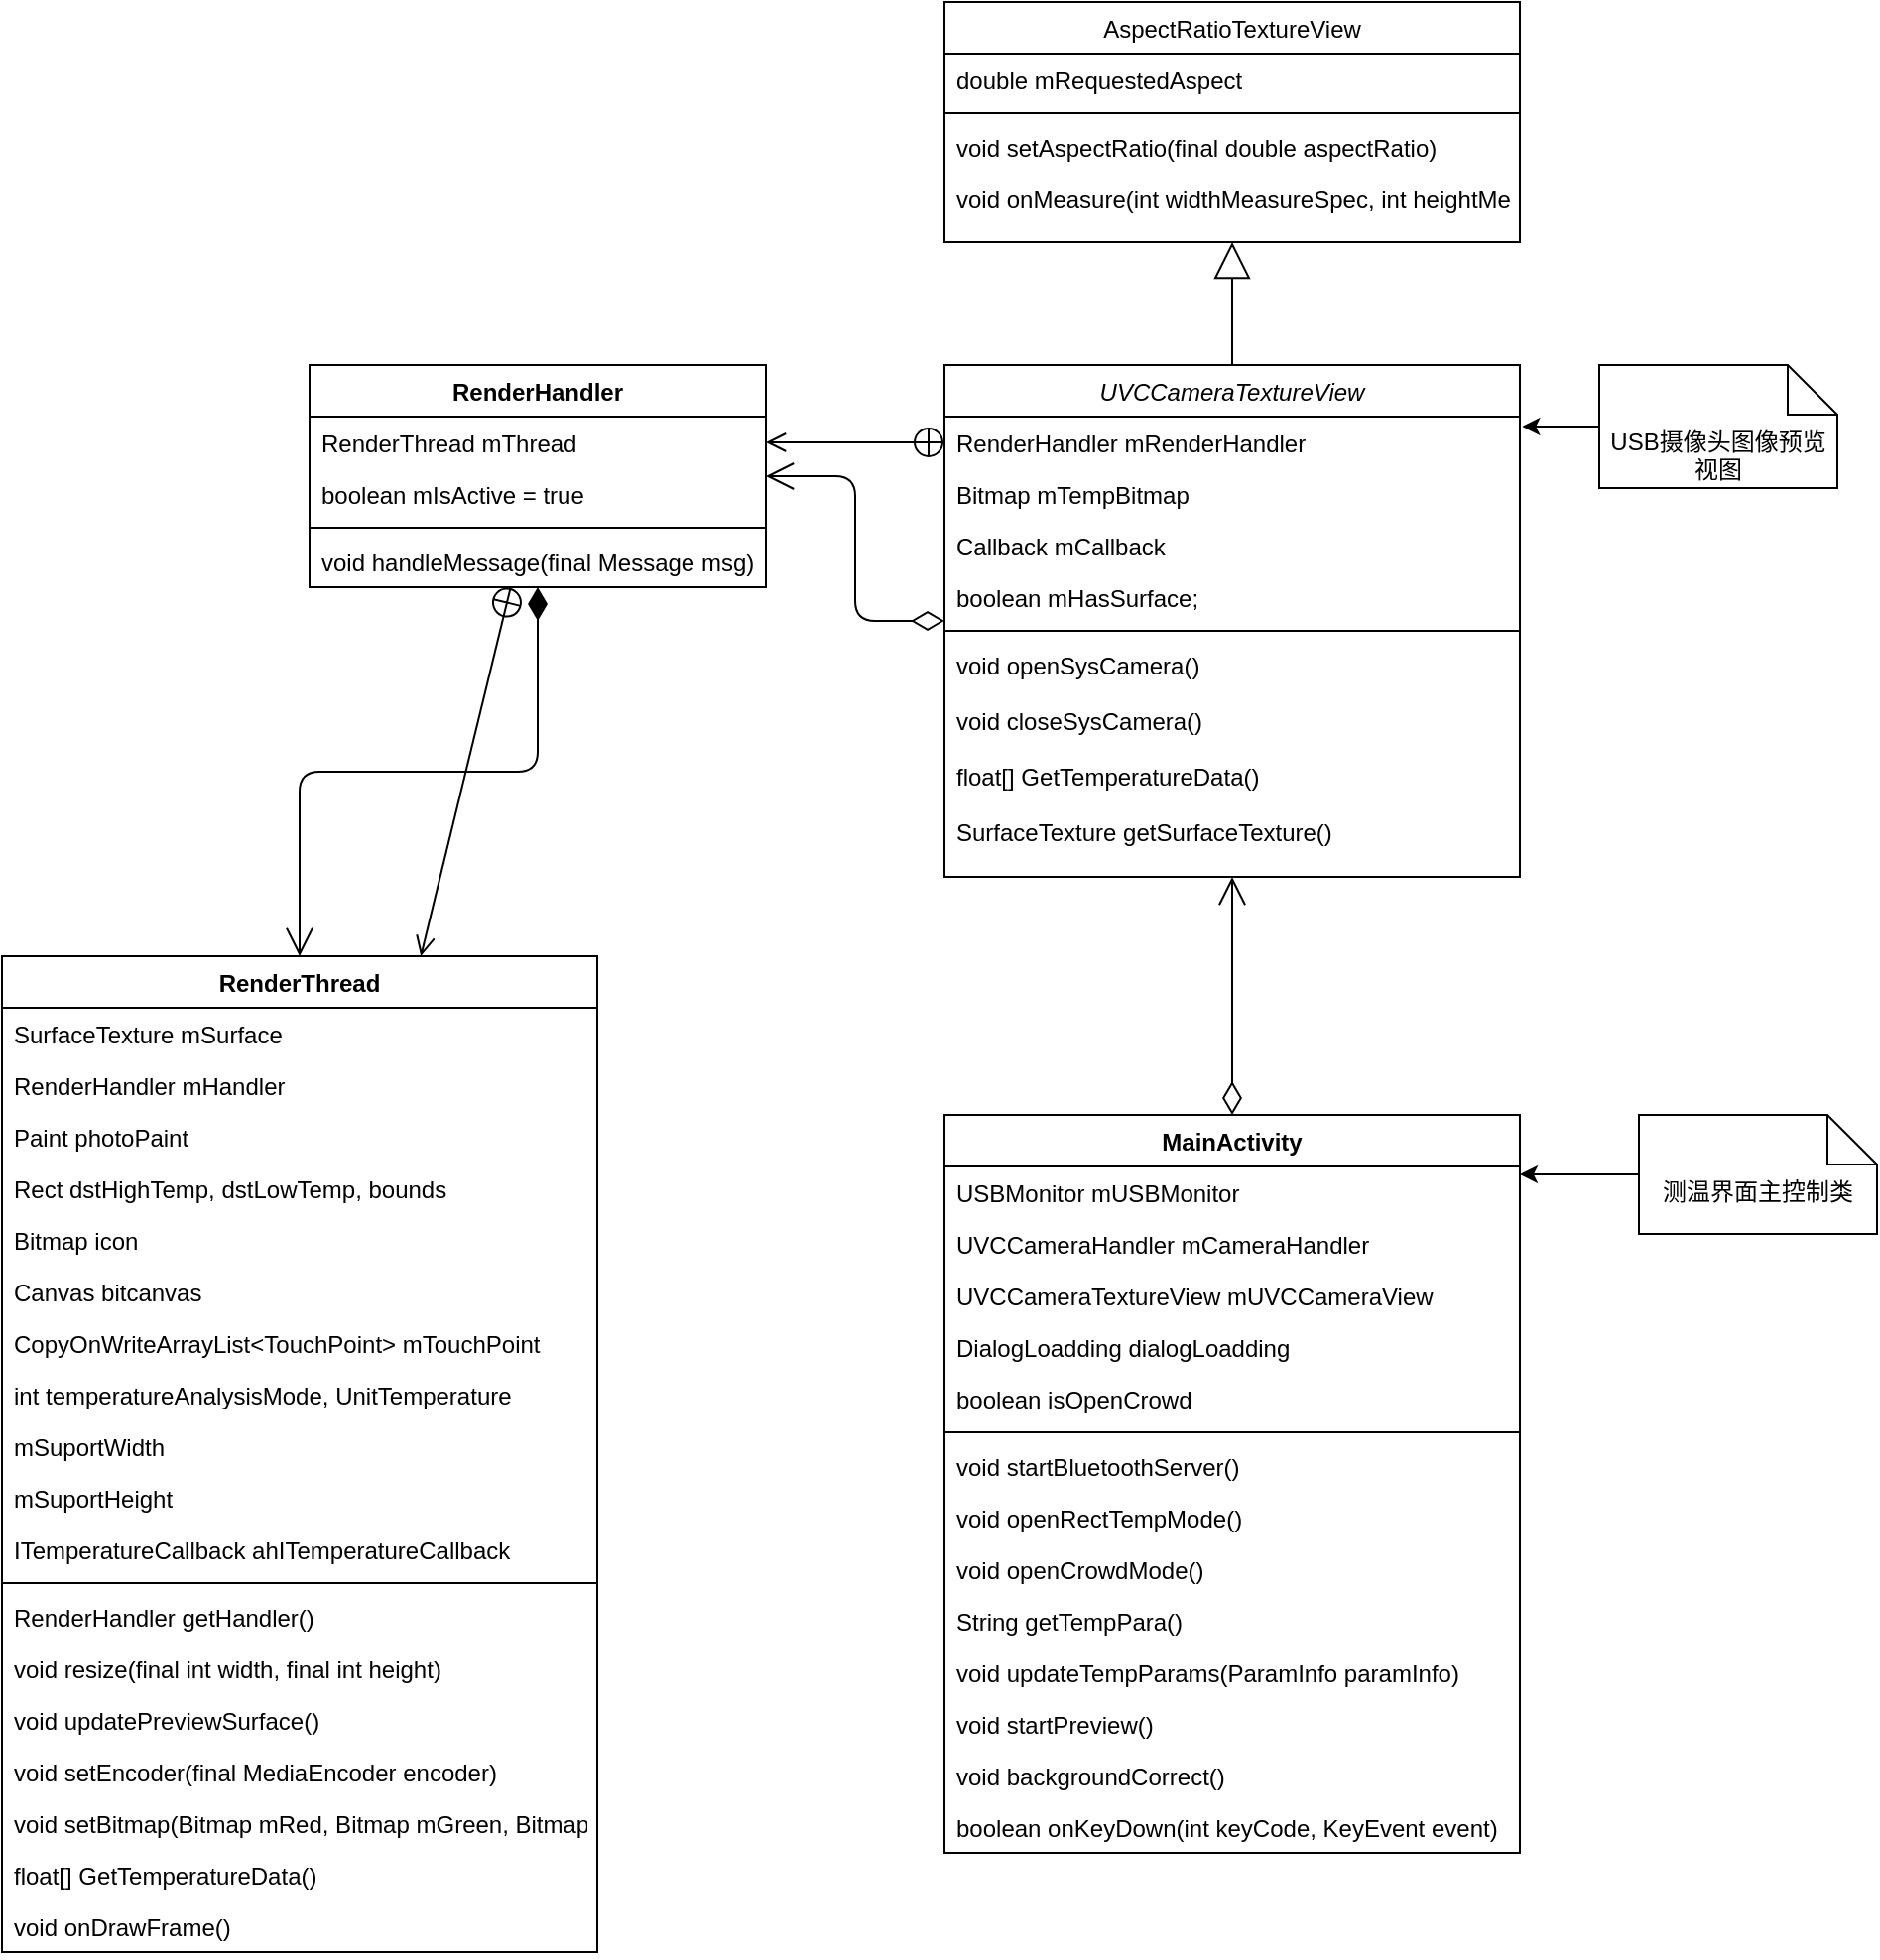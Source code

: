 <mxfile version="13.10.4" type="github">
  <diagram id="C5RBs43oDa-KdzZeNtuy" name="Page-1">
    <mxGraphModel dx="1865" dy="1744" grid="1" gridSize="10" guides="1" tooltips="1" connect="1" arrows="1" fold="1" page="1" pageScale="1" pageWidth="827" pageHeight="1169" math="0" shadow="0">
      <root>
        <mxCell id="WIyWlLk6GJQsqaUBKTNV-0" />
        <mxCell id="WIyWlLk6GJQsqaUBKTNV-1" parent="WIyWlLk6GJQsqaUBKTNV-0" />
        <object label="UVCCameraTextureView" id="zkfFHV4jXpPFQw0GAbJ--0">
          <mxCell style="swimlane;fontStyle=2;align=center;verticalAlign=top;childLayout=stackLayout;horizontal=1;startSize=26;horizontalStack=0;resizeParent=1;resizeLast=0;collapsible=1;marginBottom=0;rounded=0;shadow=0;strokeWidth=1;" parent="WIyWlLk6GJQsqaUBKTNV-1" vertex="1">
            <mxGeometry x="220" y="-18" width="290" height="258" as="geometry">
              <mxRectangle x="220" y="120" width="160" height="26" as="alternateBounds" />
            </mxGeometry>
          </mxCell>
        </object>
        <mxCell id="zkfFHV4jXpPFQw0GAbJ--1" value="RenderHandler mRenderHandler " style="text;align=left;verticalAlign=top;spacingLeft=4;spacingRight=4;overflow=hidden;rotatable=0;points=[[0,0.5],[1,0.5]];portConstraint=eastwest;" parent="zkfFHV4jXpPFQw0GAbJ--0" vertex="1">
          <mxGeometry y="26" width="290" height="26" as="geometry" />
        </mxCell>
        <mxCell id="zkfFHV4jXpPFQw0GAbJ--2" value="Bitmap mTempBitmap" style="text;align=left;verticalAlign=top;spacingLeft=4;spacingRight=4;overflow=hidden;rotatable=0;points=[[0,0.5],[1,0.5]];portConstraint=eastwest;rounded=0;shadow=0;html=0;" parent="zkfFHV4jXpPFQw0GAbJ--0" vertex="1">
          <mxGeometry y="52" width="290" height="26" as="geometry" />
        </mxCell>
        <mxCell id="dIjGZ2jpN6Kq4nbx28vM-1" value="Callback mCallback" style="text;align=left;verticalAlign=top;spacingLeft=4;spacingRight=4;overflow=hidden;rotatable=0;points=[[0,0.5],[1,0.5]];portConstraint=eastwest;rounded=0;shadow=0;html=0;" parent="zkfFHV4jXpPFQw0GAbJ--0" vertex="1">
          <mxGeometry y="78" width="290" height="26" as="geometry" />
        </mxCell>
        <mxCell id="dIjGZ2jpN6Kq4nbx28vM-2" value="boolean mHasSurface;" style="text;align=left;verticalAlign=top;spacingLeft=4;spacingRight=4;overflow=hidden;rotatable=0;points=[[0,0.5],[1,0.5]];portConstraint=eastwest;rounded=0;shadow=0;html=0;" parent="zkfFHV4jXpPFQw0GAbJ--0" vertex="1">
          <mxGeometry y="104" width="290" height="26" as="geometry" />
        </mxCell>
        <mxCell id="zkfFHV4jXpPFQw0GAbJ--4" value="" style="line;html=1;strokeWidth=1;align=left;verticalAlign=middle;spacingTop=-1;spacingLeft=3;spacingRight=3;rotatable=0;labelPosition=right;points=[];portConstraint=eastwest;" parent="zkfFHV4jXpPFQw0GAbJ--0" vertex="1">
          <mxGeometry y="130" width="290" height="8" as="geometry" />
        </mxCell>
        <mxCell id="zkfFHV4jXpPFQw0GAbJ--5" value="void openSysCamera()" style="text;align=left;verticalAlign=top;spacingLeft=4;spacingRight=4;overflow=hidden;rotatable=0;points=[[0,0.5],[1,0.5]];portConstraint=eastwest;" parent="zkfFHV4jXpPFQw0GAbJ--0" vertex="1">
          <mxGeometry y="138" width="290" height="28" as="geometry" />
        </mxCell>
        <mxCell id="dIjGZ2jpN6Kq4nbx28vM-3" value="void closeSysCamera()" style="text;align=left;verticalAlign=top;spacingLeft=4;spacingRight=4;overflow=hidden;rotatable=0;points=[[0,0.5],[1,0.5]];portConstraint=eastwest;" parent="zkfFHV4jXpPFQw0GAbJ--0" vertex="1">
          <mxGeometry y="166" width="290" height="28" as="geometry" />
        </mxCell>
        <mxCell id="dIjGZ2jpN6Kq4nbx28vM-57" value="float[] GetTemperatureData()" style="text;align=left;verticalAlign=top;spacingLeft=4;spacingRight=4;overflow=hidden;rotatable=0;points=[[0,0.5],[1,0.5]];portConstraint=eastwest;" parent="zkfFHV4jXpPFQw0GAbJ--0" vertex="1">
          <mxGeometry y="194" width="290" height="28" as="geometry" />
        </mxCell>
        <mxCell id="dIjGZ2jpN6Kq4nbx28vM-58" value="SurfaceTexture getSurfaceTexture()" style="text;align=left;verticalAlign=top;spacingLeft=4;spacingRight=4;overflow=hidden;rotatable=0;points=[[0,0.5],[1,0.5]];portConstraint=eastwest;" parent="zkfFHV4jXpPFQw0GAbJ--0" vertex="1">
          <mxGeometry y="222" width="290" height="28" as="geometry" />
        </mxCell>
        <mxCell id="zkfFHV4jXpPFQw0GAbJ--17" value="AspectRatioTextureView" style="swimlane;fontStyle=0;align=center;verticalAlign=top;childLayout=stackLayout;horizontal=1;startSize=26;horizontalStack=0;resizeParent=1;resizeLast=0;collapsible=1;marginBottom=0;rounded=0;shadow=0;strokeWidth=1;" parent="WIyWlLk6GJQsqaUBKTNV-1" vertex="1">
          <mxGeometry x="220" y="-201" width="290" height="121" as="geometry">
            <mxRectangle x="550" y="140" width="160" height="26" as="alternateBounds" />
          </mxGeometry>
        </mxCell>
        <mxCell id="zkfFHV4jXpPFQw0GAbJ--18" value="double mRequestedAspect" style="text;align=left;verticalAlign=top;spacingLeft=4;spacingRight=4;overflow=hidden;rotatable=0;points=[[0,0.5],[1,0.5]];portConstraint=eastwest;" parent="zkfFHV4jXpPFQw0GAbJ--17" vertex="1">
          <mxGeometry y="26" width="290" height="26" as="geometry" />
        </mxCell>
        <mxCell id="zkfFHV4jXpPFQw0GAbJ--23" value="" style="line;html=1;strokeWidth=1;align=left;verticalAlign=middle;spacingTop=-1;spacingLeft=3;spacingRight=3;rotatable=0;labelPosition=right;points=[];portConstraint=eastwest;" parent="zkfFHV4jXpPFQw0GAbJ--17" vertex="1">
          <mxGeometry y="52" width="290" height="8" as="geometry" />
        </mxCell>
        <mxCell id="zkfFHV4jXpPFQw0GAbJ--24" value="void setAspectRatio(final double aspectRatio)" style="text;align=left;verticalAlign=top;spacingLeft=4;spacingRight=4;overflow=hidden;rotatable=0;points=[[0,0.5],[1,0.5]];portConstraint=eastwest;" parent="zkfFHV4jXpPFQw0GAbJ--17" vertex="1">
          <mxGeometry y="60" width="290" height="26" as="geometry" />
        </mxCell>
        <mxCell id="zkfFHV4jXpPFQw0GAbJ--25" value="void onMeasure(int widthMeasureSpec, int heightMeasureSpec)" style="text;align=left;verticalAlign=top;spacingLeft=4;spacingRight=4;overflow=hidden;rotatable=0;points=[[0,0.5],[1,0.5]];portConstraint=eastwest;" parent="zkfFHV4jXpPFQw0GAbJ--17" vertex="1">
          <mxGeometry y="86" width="290" height="26" as="geometry" />
        </mxCell>
        <mxCell id="dIjGZ2jpN6Kq4nbx28vM-8" value="" style="endArrow=block;endSize=16;endFill=0;html=1;exitX=0.5;exitY=0;exitDx=0;exitDy=0;entryX=0.5;entryY=1;entryDx=0;entryDy=0;" parent="WIyWlLk6GJQsqaUBKTNV-1" source="zkfFHV4jXpPFQw0GAbJ--0" target="zkfFHV4jXpPFQw0GAbJ--17" edge="1">
          <mxGeometry width="160" relative="1" as="geometry">
            <mxPoint x="232.5" y="-60" as="sourcePoint" />
            <mxPoint x="367" y="-70" as="targetPoint" />
          </mxGeometry>
        </mxCell>
        <mxCell id="dIjGZ2jpN6Kq4nbx28vM-59" value="RenderHandler" style="swimlane;fontStyle=1;align=center;verticalAlign=top;childLayout=stackLayout;horizontal=1;startSize=26;horizontalStack=0;resizeParent=1;resizeParentMax=0;resizeLast=0;collapsible=1;marginBottom=0;rounded=0;sketch=0;" parent="WIyWlLk6GJQsqaUBKTNV-1" vertex="1">
          <mxGeometry x="-100" y="-18" width="230" height="112" as="geometry" />
        </mxCell>
        <mxCell id="dIjGZ2jpN6Kq4nbx28vM-60" value="RenderThread mThread" style="text;strokeColor=none;fillColor=none;align=left;verticalAlign=top;spacingLeft=4;spacingRight=4;overflow=hidden;rotatable=0;points=[[0,0.5],[1,0.5]];portConstraint=eastwest;" parent="dIjGZ2jpN6Kq4nbx28vM-59" vertex="1">
          <mxGeometry y="26" width="230" height="26" as="geometry" />
        </mxCell>
        <mxCell id="dIjGZ2jpN6Kq4nbx28vM-63" value="boolean mIsActive = true" style="text;strokeColor=none;fillColor=none;align=left;verticalAlign=top;spacingLeft=4;spacingRight=4;overflow=hidden;rotatable=0;points=[[0,0.5],[1,0.5]];portConstraint=eastwest;" parent="dIjGZ2jpN6Kq4nbx28vM-59" vertex="1">
          <mxGeometry y="52" width="230" height="26" as="geometry" />
        </mxCell>
        <mxCell id="dIjGZ2jpN6Kq4nbx28vM-61" value="" style="line;strokeWidth=1;fillColor=none;align=left;verticalAlign=middle;spacingTop=-1;spacingLeft=3;spacingRight=3;rotatable=0;labelPosition=right;points=[];portConstraint=eastwest;" parent="dIjGZ2jpN6Kq4nbx28vM-59" vertex="1">
          <mxGeometry y="78" width="230" height="8" as="geometry" />
        </mxCell>
        <mxCell id="dIjGZ2jpN6Kq4nbx28vM-62" value="void handleMessage(final Message msg)" style="text;strokeColor=none;fillColor=none;align=left;verticalAlign=top;spacingLeft=4;spacingRight=4;overflow=hidden;rotatable=0;points=[[0,0.5],[1,0.5]];portConstraint=eastwest;" parent="dIjGZ2jpN6Kq4nbx28vM-59" vertex="1">
          <mxGeometry y="86" width="230" height="26" as="geometry" />
        </mxCell>
        <mxCell id="dIjGZ2jpN6Kq4nbx28vM-66" value="RenderThread" style="swimlane;fontStyle=1;align=center;verticalAlign=top;childLayout=stackLayout;horizontal=1;startSize=26;horizontalStack=0;resizeParent=1;resizeParentMax=0;resizeLast=0;collapsible=1;marginBottom=0;rounded=0;sketch=0;" parent="WIyWlLk6GJQsqaUBKTNV-1" vertex="1">
          <mxGeometry x="-255" y="280" width="300" height="502" as="geometry" />
        </mxCell>
        <mxCell id="dIjGZ2jpN6Kq4nbx28vM-67" value="SurfaceTexture mSurface" style="text;strokeColor=none;fillColor=none;align=left;verticalAlign=top;spacingLeft=4;spacingRight=4;overflow=hidden;rotatable=0;points=[[0,0.5],[1,0.5]];portConstraint=eastwest;" parent="dIjGZ2jpN6Kq4nbx28vM-66" vertex="1">
          <mxGeometry y="26" width="300" height="26" as="geometry" />
        </mxCell>
        <mxCell id="dIjGZ2jpN6Kq4nbx28vM-70" value="RenderHandler mHandler" style="text;strokeColor=none;fillColor=none;align=left;verticalAlign=top;spacingLeft=4;spacingRight=4;overflow=hidden;rotatable=0;points=[[0,0.5],[1,0.5]];portConstraint=eastwest;" parent="dIjGZ2jpN6Kq4nbx28vM-66" vertex="1">
          <mxGeometry y="52" width="300" height="26" as="geometry" />
        </mxCell>
        <mxCell id="dIjGZ2jpN6Kq4nbx28vM-75" value="Paint photoPaint" style="text;strokeColor=none;fillColor=none;align=left;verticalAlign=top;spacingLeft=4;spacingRight=4;overflow=hidden;rotatable=0;points=[[0,0.5],[1,0.5]];portConstraint=eastwest;" parent="dIjGZ2jpN6Kq4nbx28vM-66" vertex="1">
          <mxGeometry y="78" width="300" height="26" as="geometry" />
        </mxCell>
        <mxCell id="dIjGZ2jpN6Kq4nbx28vM-76" value="Rect dstHighTemp, dstLowTemp, bounds" style="text;strokeColor=none;fillColor=none;align=left;verticalAlign=top;spacingLeft=4;spacingRight=4;overflow=hidden;rotatable=0;points=[[0,0.5],[1,0.5]];portConstraint=eastwest;" parent="dIjGZ2jpN6Kq4nbx28vM-66" vertex="1">
          <mxGeometry y="104" width="300" height="26" as="geometry" />
        </mxCell>
        <mxCell id="dIjGZ2jpN6Kq4nbx28vM-77" value="Bitmap icon" style="text;strokeColor=none;fillColor=none;align=left;verticalAlign=top;spacingLeft=4;spacingRight=4;overflow=hidden;rotatable=0;points=[[0,0.5],[1,0.5]];portConstraint=eastwest;" parent="dIjGZ2jpN6Kq4nbx28vM-66" vertex="1">
          <mxGeometry y="130" width="300" height="26" as="geometry" />
        </mxCell>
        <mxCell id="dIjGZ2jpN6Kq4nbx28vM-78" value="Canvas bitcanvas" style="text;strokeColor=none;fillColor=none;align=left;verticalAlign=top;spacingLeft=4;spacingRight=4;overflow=hidden;rotatable=0;points=[[0,0.5],[1,0.5]];portConstraint=eastwest;" parent="dIjGZ2jpN6Kq4nbx28vM-66" vertex="1">
          <mxGeometry y="156" width="300" height="26" as="geometry" />
        </mxCell>
        <mxCell id="dIjGZ2jpN6Kq4nbx28vM-79" value="CopyOnWriteArrayList&lt;TouchPoint&gt; mTouchPoint" style="text;strokeColor=none;fillColor=none;align=left;verticalAlign=top;spacingLeft=4;spacingRight=4;overflow=hidden;rotatable=0;points=[[0,0.5],[1,0.5]];portConstraint=eastwest;" parent="dIjGZ2jpN6Kq4nbx28vM-66" vertex="1">
          <mxGeometry y="182" width="300" height="26" as="geometry" />
        </mxCell>
        <mxCell id="dIjGZ2jpN6Kq4nbx28vM-80" value="int temperatureAnalysisMode, UnitTemperature" style="text;strokeColor=none;fillColor=none;align=left;verticalAlign=top;spacingLeft=4;spacingRight=4;overflow=hidden;rotatable=0;points=[[0,0.5],[1,0.5]];portConstraint=eastwest;" parent="dIjGZ2jpN6Kq4nbx28vM-66" vertex="1">
          <mxGeometry y="208" width="300" height="26" as="geometry" />
        </mxCell>
        <mxCell id="dIjGZ2jpN6Kq4nbx28vM-83" value="mSuportWidth" style="text;strokeColor=none;fillColor=none;align=left;verticalAlign=top;spacingLeft=4;spacingRight=4;overflow=hidden;rotatable=0;points=[[0,0.5],[1,0.5]];portConstraint=eastwest;" parent="dIjGZ2jpN6Kq4nbx28vM-66" vertex="1">
          <mxGeometry y="234" width="300" height="26" as="geometry" />
        </mxCell>
        <mxCell id="dIjGZ2jpN6Kq4nbx28vM-84" value="mSuportHeight" style="text;strokeColor=none;fillColor=none;align=left;verticalAlign=top;spacingLeft=4;spacingRight=4;overflow=hidden;rotatable=0;points=[[0,0.5],[1,0.5]];portConstraint=eastwest;" parent="dIjGZ2jpN6Kq4nbx28vM-66" vertex="1">
          <mxGeometry y="260" width="300" height="26" as="geometry" />
        </mxCell>
        <mxCell id="dIjGZ2jpN6Kq4nbx28vM-85" value="ITemperatureCallback ahITemperatureCallback" style="text;strokeColor=none;fillColor=none;align=left;verticalAlign=top;spacingLeft=4;spacingRight=4;overflow=hidden;rotatable=0;points=[[0,0.5],[1,0.5]];portConstraint=eastwest;" parent="dIjGZ2jpN6Kq4nbx28vM-66" vertex="1">
          <mxGeometry y="286" width="300" height="26" as="geometry" />
        </mxCell>
        <mxCell id="dIjGZ2jpN6Kq4nbx28vM-68" value="" style="line;strokeWidth=1;fillColor=none;align=left;verticalAlign=middle;spacingTop=-1;spacingLeft=3;spacingRight=3;rotatable=0;labelPosition=right;points=[];portConstraint=eastwest;" parent="dIjGZ2jpN6Kq4nbx28vM-66" vertex="1">
          <mxGeometry y="312" width="300" height="8" as="geometry" />
        </mxCell>
        <mxCell id="dIjGZ2jpN6Kq4nbx28vM-69" value="RenderHandler getHandler()" style="text;strokeColor=none;fillColor=none;align=left;verticalAlign=top;spacingLeft=4;spacingRight=4;overflow=hidden;rotatable=0;points=[[0,0.5],[1,0.5]];portConstraint=eastwest;" parent="dIjGZ2jpN6Kq4nbx28vM-66" vertex="1">
          <mxGeometry y="320" width="300" height="26" as="geometry" />
        </mxCell>
        <mxCell id="dIjGZ2jpN6Kq4nbx28vM-72" value="void resize(final int width, final int height)" style="text;strokeColor=none;fillColor=none;align=left;verticalAlign=top;spacingLeft=4;spacingRight=4;overflow=hidden;rotatable=0;points=[[0,0.5],[1,0.5]];portConstraint=eastwest;" parent="dIjGZ2jpN6Kq4nbx28vM-66" vertex="1">
          <mxGeometry y="346" width="300" height="26" as="geometry" />
        </mxCell>
        <mxCell id="dIjGZ2jpN6Kq4nbx28vM-73" value="void updatePreviewSurface()" style="text;strokeColor=none;fillColor=none;align=left;verticalAlign=top;spacingLeft=4;spacingRight=4;overflow=hidden;rotatable=0;points=[[0,0.5],[1,0.5]];portConstraint=eastwest;" parent="dIjGZ2jpN6Kq4nbx28vM-66" vertex="1">
          <mxGeometry y="372" width="300" height="26" as="geometry" />
        </mxCell>
        <mxCell id="dIjGZ2jpN6Kq4nbx28vM-74" value="void setEncoder(final MediaEncoder encoder)" style="text;strokeColor=none;fillColor=none;align=left;verticalAlign=top;spacingLeft=4;spacingRight=4;overflow=hidden;rotatable=0;points=[[0,0.5],[1,0.5]];portConstraint=eastwest;" parent="dIjGZ2jpN6Kq4nbx28vM-66" vertex="1">
          <mxGeometry y="398" width="300" height="26" as="geometry" />
        </mxCell>
        <mxCell id="dIjGZ2jpN6Kq4nbx28vM-81" value="void setBitmap(Bitmap mRed, Bitmap mGreen, Bitmap mBlue, Bitmap mYellow, Bitmap mLogo,Bitmap mCursorWhiteCenter)" style="text;strokeColor=none;fillColor=none;align=left;verticalAlign=top;spacingLeft=4;spacingRight=4;overflow=hidden;rotatable=0;points=[[0,0.5],[1,0.5]];portConstraint=eastwest;" parent="dIjGZ2jpN6Kq4nbx28vM-66" vertex="1">
          <mxGeometry y="424" width="300" height="26" as="geometry" />
        </mxCell>
        <mxCell id="dIjGZ2jpN6Kq4nbx28vM-82" value="float[] GetTemperatureData()" style="text;strokeColor=none;fillColor=none;align=left;verticalAlign=top;spacingLeft=4;spacingRight=4;overflow=hidden;rotatable=0;points=[[0,0.5],[1,0.5]];portConstraint=eastwest;" parent="dIjGZ2jpN6Kq4nbx28vM-66" vertex="1">
          <mxGeometry y="450" width="300" height="26" as="geometry" />
        </mxCell>
        <mxCell id="dIjGZ2jpN6Kq4nbx28vM-86" value="void onDrawFrame()" style="text;strokeColor=none;fillColor=none;align=left;verticalAlign=top;spacingLeft=4;spacingRight=4;overflow=hidden;rotatable=0;points=[[0,0.5],[1,0.5]];portConstraint=eastwest;" parent="dIjGZ2jpN6Kq4nbx28vM-66" vertex="1">
          <mxGeometry y="476" width="300" height="26" as="geometry" />
        </mxCell>
        <mxCell id="dIjGZ2jpN6Kq4nbx28vM-87" value="" style="endArrow=open;startArrow=circlePlus;endFill=0;startFill=0;endSize=8;html=1;entryX=1;entryY=0.5;entryDx=0;entryDy=0;exitX=0;exitY=0.5;exitDx=0;exitDy=0;" parent="WIyWlLk6GJQsqaUBKTNV-1" source="zkfFHV4jXpPFQw0GAbJ--1" target="dIjGZ2jpN6Kq4nbx28vM-60" edge="1">
          <mxGeometry width="160" relative="1" as="geometry">
            <mxPoint x="220" y="110" as="sourcePoint" />
            <mxPoint x="380" y="110" as="targetPoint" />
          </mxGeometry>
        </mxCell>
        <mxCell id="dIjGZ2jpN6Kq4nbx28vM-88" value="" style="endArrow=open;startArrow=circlePlus;endFill=0;startFill=0;endSize=8;html=1;" parent="WIyWlLk6GJQsqaUBKTNV-1" source="dIjGZ2jpN6Kq4nbx28vM-59" target="dIjGZ2jpN6Kq4nbx28vM-66" edge="1">
          <mxGeometry width="160" relative="1" as="geometry">
            <mxPoint x="-410" y="120" as="sourcePoint" />
            <mxPoint x="-250" y="120" as="targetPoint" />
          </mxGeometry>
        </mxCell>
        <mxCell id="dIjGZ2jpN6Kq4nbx28vM-89" value="" style="endArrow=open;html=1;endSize=12;startArrow=diamondThin;startSize=14;startFill=1;edgeStyle=orthogonalEdgeStyle;align=left;verticalAlign=bottom;" parent="WIyWlLk6GJQsqaUBKTNV-1" source="dIjGZ2jpN6Kq4nbx28vM-59" target="dIjGZ2jpN6Kq4nbx28vM-66" edge="1">
          <mxGeometry x="-1" y="3" relative="1" as="geometry">
            <mxPoint x="-240" y="130" as="sourcePoint" />
            <mxPoint x="-80" y="130" as="targetPoint" />
          </mxGeometry>
        </mxCell>
        <mxCell id="dIjGZ2jpN6Kq4nbx28vM-90" value="" style="endArrow=open;html=1;endSize=12;startArrow=diamondThin;startSize=14;startFill=0;edgeStyle=orthogonalEdgeStyle;align=left;verticalAlign=bottom;" parent="WIyWlLk6GJQsqaUBKTNV-1" source="zkfFHV4jXpPFQw0GAbJ--0" target="dIjGZ2jpN6Kq4nbx28vM-59" edge="1">
          <mxGeometry x="-1" y="3" relative="1" as="geometry">
            <mxPoint x="100" y="240" as="sourcePoint" />
            <mxPoint x="260" y="240" as="targetPoint" />
          </mxGeometry>
        </mxCell>
        <mxCell id="uidtyCZk79j_DWBroHbz-0" value="MainActivity" style="swimlane;fontStyle=1;align=center;verticalAlign=top;childLayout=stackLayout;horizontal=1;startSize=26;horizontalStack=0;resizeParent=1;resizeParentMax=0;resizeLast=0;collapsible=1;marginBottom=0;" vertex="1" parent="WIyWlLk6GJQsqaUBKTNV-1">
          <mxGeometry x="220" y="360" width="290" height="372" as="geometry" />
        </mxCell>
        <mxCell id="uidtyCZk79j_DWBroHbz-1" value="USBMonitor mUSBMonitor" style="text;strokeColor=none;fillColor=none;align=left;verticalAlign=top;spacingLeft=4;spacingRight=4;overflow=hidden;rotatable=0;points=[[0,0.5],[1,0.5]];portConstraint=eastwest;" vertex="1" parent="uidtyCZk79j_DWBroHbz-0">
          <mxGeometry y="26" width="290" height="26" as="geometry" />
        </mxCell>
        <mxCell id="uidtyCZk79j_DWBroHbz-2" value="UVCCameraHandler mCameraHandler" style="text;strokeColor=none;fillColor=none;align=left;verticalAlign=top;spacingLeft=4;spacingRight=4;overflow=hidden;rotatable=0;points=[[0,0.5],[1,0.5]];portConstraint=eastwest;" vertex="1" parent="uidtyCZk79j_DWBroHbz-0">
          <mxGeometry y="52" width="290" height="26" as="geometry" />
        </mxCell>
        <mxCell id="uidtyCZk79j_DWBroHbz-3" value="UVCCameraTextureView mUVCCameraView" style="text;strokeColor=none;fillColor=none;align=left;verticalAlign=top;spacingLeft=4;spacingRight=4;overflow=hidden;rotatable=0;points=[[0,0.5],[1,0.5]];portConstraint=eastwest;" vertex="1" parent="uidtyCZk79j_DWBroHbz-0">
          <mxGeometry y="78" width="290" height="26" as="geometry" />
        </mxCell>
        <mxCell id="uidtyCZk79j_DWBroHbz-4" value="DialogLoadding dialogLoadding" style="text;strokeColor=none;fillColor=none;align=left;verticalAlign=top;spacingLeft=4;spacingRight=4;overflow=hidden;rotatable=0;points=[[0,0.5],[1,0.5]];portConstraint=eastwest;" vertex="1" parent="uidtyCZk79j_DWBroHbz-0">
          <mxGeometry y="104" width="290" height="26" as="geometry" />
        </mxCell>
        <mxCell id="uidtyCZk79j_DWBroHbz-5" value="boolean isOpenCrowd" style="text;strokeColor=none;fillColor=none;align=left;verticalAlign=top;spacingLeft=4;spacingRight=4;overflow=hidden;rotatable=0;points=[[0,0.5],[1,0.5]];portConstraint=eastwest;" vertex="1" parent="uidtyCZk79j_DWBroHbz-0">
          <mxGeometry y="130" width="290" height="26" as="geometry" />
        </mxCell>
        <mxCell id="uidtyCZk79j_DWBroHbz-6" value="" style="line;strokeWidth=1;fillColor=none;align=left;verticalAlign=middle;spacingTop=-1;spacingLeft=3;spacingRight=3;rotatable=0;labelPosition=right;points=[];portConstraint=eastwest;" vertex="1" parent="uidtyCZk79j_DWBroHbz-0">
          <mxGeometry y="156" width="290" height="8" as="geometry" />
        </mxCell>
        <mxCell id="uidtyCZk79j_DWBroHbz-7" value="void startBluetoothServer()" style="text;strokeColor=none;fillColor=none;align=left;verticalAlign=top;spacingLeft=4;spacingRight=4;overflow=hidden;rotatable=0;points=[[0,0.5],[1,0.5]];portConstraint=eastwest;" vertex="1" parent="uidtyCZk79j_DWBroHbz-0">
          <mxGeometry y="164" width="290" height="26" as="geometry" />
        </mxCell>
        <mxCell id="uidtyCZk79j_DWBroHbz-8" value="void openRectTempMode()" style="text;strokeColor=none;fillColor=none;align=left;verticalAlign=top;spacingLeft=4;spacingRight=4;overflow=hidden;rotatable=0;points=[[0,0.5],[1,0.5]];portConstraint=eastwest;" vertex="1" parent="uidtyCZk79j_DWBroHbz-0">
          <mxGeometry y="190" width="290" height="26" as="geometry" />
        </mxCell>
        <mxCell id="uidtyCZk79j_DWBroHbz-9" value="void openCrowdMode()" style="text;strokeColor=none;fillColor=none;align=left;verticalAlign=top;spacingLeft=4;spacingRight=4;overflow=hidden;rotatable=0;points=[[0,0.5],[1,0.5]];portConstraint=eastwest;" vertex="1" parent="uidtyCZk79j_DWBroHbz-0">
          <mxGeometry y="216" width="290" height="26" as="geometry" />
        </mxCell>
        <mxCell id="uidtyCZk79j_DWBroHbz-10" value="String getTempPara()" style="text;strokeColor=none;fillColor=none;align=left;verticalAlign=top;spacingLeft=4;spacingRight=4;overflow=hidden;rotatable=0;points=[[0,0.5],[1,0.5]];portConstraint=eastwest;" vertex="1" parent="uidtyCZk79j_DWBroHbz-0">
          <mxGeometry y="242" width="290" height="26" as="geometry" />
        </mxCell>
        <mxCell id="uidtyCZk79j_DWBroHbz-11" value="void updateTempParams(ParamInfo paramInfo)" style="text;strokeColor=none;fillColor=none;align=left;verticalAlign=top;spacingLeft=4;spacingRight=4;overflow=hidden;rotatable=0;points=[[0,0.5],[1,0.5]];portConstraint=eastwest;" vertex="1" parent="uidtyCZk79j_DWBroHbz-0">
          <mxGeometry y="268" width="290" height="26" as="geometry" />
        </mxCell>
        <mxCell id="uidtyCZk79j_DWBroHbz-12" value="void startPreview()" style="text;strokeColor=none;fillColor=none;align=left;verticalAlign=top;spacingLeft=4;spacingRight=4;overflow=hidden;rotatable=0;points=[[0,0.5],[1,0.5]];portConstraint=eastwest;" vertex="1" parent="uidtyCZk79j_DWBroHbz-0">
          <mxGeometry y="294" width="290" height="26" as="geometry" />
        </mxCell>
        <mxCell id="uidtyCZk79j_DWBroHbz-13" value="void backgroundCorrect()" style="text;strokeColor=none;fillColor=none;align=left;verticalAlign=top;spacingLeft=4;spacingRight=4;overflow=hidden;rotatable=0;points=[[0,0.5],[1,0.5]];portConstraint=eastwest;" vertex="1" parent="uidtyCZk79j_DWBroHbz-0">
          <mxGeometry y="320" width="290" height="26" as="geometry" />
        </mxCell>
        <mxCell id="uidtyCZk79j_DWBroHbz-14" value="boolean onKeyDown(int keyCode, KeyEvent event)" style="text;strokeColor=none;fillColor=none;align=left;verticalAlign=top;spacingLeft=4;spacingRight=4;overflow=hidden;rotatable=0;points=[[0,0.5],[1,0.5]];portConstraint=eastwest;" vertex="1" parent="uidtyCZk79j_DWBroHbz-0">
          <mxGeometry y="346" width="290" height="26" as="geometry" />
        </mxCell>
        <mxCell id="uidtyCZk79j_DWBroHbz-15" value="" style="endArrow=open;html=1;endSize=12;startArrow=diamondThin;startSize=14;startFill=0;edgeStyle=orthogonalEdgeStyle;align=left;verticalAlign=bottom;" edge="1" parent="WIyWlLk6GJQsqaUBKTNV-1" source="uidtyCZk79j_DWBroHbz-0" target="zkfFHV4jXpPFQw0GAbJ--0">
          <mxGeometry x="-1" y="3" relative="1" as="geometry">
            <mxPoint x="100" y="290" as="sourcePoint" />
            <mxPoint x="200" y="250" as="targetPoint" />
          </mxGeometry>
        </mxCell>
        <mxCell id="uidtyCZk79j_DWBroHbz-17" style="edgeStyle=orthogonalEdgeStyle;rounded=0;orthogonalLoop=1;jettySize=auto;html=1;entryX=1;entryY=0.154;entryDx=0;entryDy=0;entryPerimeter=0;" edge="1" parent="WIyWlLk6GJQsqaUBKTNV-1" source="uidtyCZk79j_DWBroHbz-16" target="uidtyCZk79j_DWBroHbz-1">
          <mxGeometry relative="1" as="geometry" />
        </mxCell>
        <mxCell id="uidtyCZk79j_DWBroHbz-16" value="测温界面主控制类" style="shape=note2;boundedLbl=1;whiteSpace=wrap;html=1;size=25;verticalAlign=top;align=center;rounded=0;sketch=0;" vertex="1" parent="WIyWlLk6GJQsqaUBKTNV-1">
          <mxGeometry x="570" y="360" width="120" height="60" as="geometry" />
        </mxCell>
        <mxCell id="uidtyCZk79j_DWBroHbz-21" style="edgeStyle=orthogonalEdgeStyle;rounded=0;orthogonalLoop=1;jettySize=auto;html=1;entryX=1.004;entryY=0.192;entryDx=0;entryDy=0;entryPerimeter=0;" edge="1" parent="WIyWlLk6GJQsqaUBKTNV-1" source="uidtyCZk79j_DWBroHbz-18" target="zkfFHV4jXpPFQw0GAbJ--1">
          <mxGeometry relative="1" as="geometry" />
        </mxCell>
        <mxCell id="uidtyCZk79j_DWBroHbz-18" value="USB摄像头图像预览视图" style="shape=note2;boundedLbl=1;whiteSpace=wrap;html=1;size=25;verticalAlign=top;align=center;rounded=0;sketch=0;" vertex="1" parent="WIyWlLk6GJQsqaUBKTNV-1">
          <mxGeometry x="550" y="-18" width="120" height="62" as="geometry" />
        </mxCell>
      </root>
    </mxGraphModel>
  </diagram>
</mxfile>

